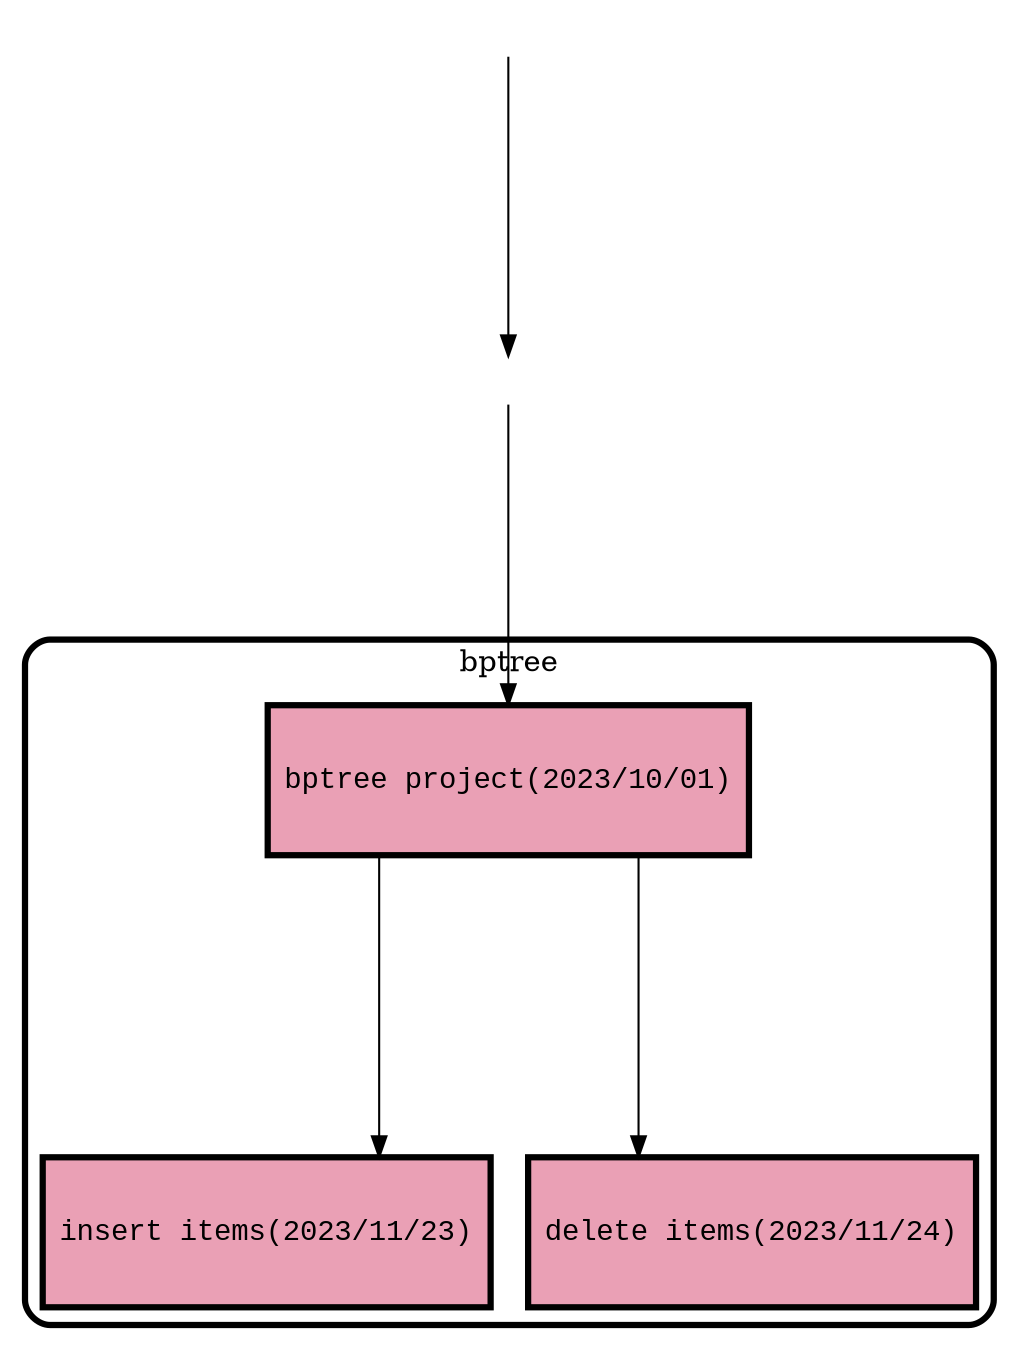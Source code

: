 digraph SubRoadmap {

    rankdir=TB;
    ranksep=2;
    splines=ortho;
    # bgcolor="#f0e2e9";
    node [shape=plaintext];
    edge [splines=compound,margin=0.3]
    // node [margin=0.9,shape=plaintext,fontsize=30];
    // edge [margin=0.9,fontsize=15];

    lihua [label="<start>", image="assets/Li-Hua.png", width=0.01, height=0.01, labelloc=b, fontcolor=white, fontname="Helvetica-bold"];

    algorithm [label="<algorithmExplainedz>", image="assets/algorithmExplainedz.png", width=0.01, height=0.01, labelloc=b, fontcolor=white, fontname="Helvetica-bold"];

    lihua -> algorithm [splines=curved];

    node [shape=record, fontname="Courier New"];

    subgraph cluster_bptree {
        label="bptree";
        style=rounded;
        penwidth=3;
        node [style=filled, penwidth=3, fillcolor="#EAA0B5"];
        cluster_bptree [label="{
            <note20231001>bptree project(2023/10/01)
            }", height=1];
        bptree_insert_stack [label="{
            <note20231123>insert items(2023/11/23)
            }", height=1];
        bptree_delete_stack [label="{
            <note20231124>delete items(2023/11/24)
            }", height=1];
    }

    cluster_bptree -> bptree_insert_stack [splines=curved];
    cluster_bptree -> bptree_delete_stack [splines=curved];

    algorithm -> cluster_bptree [splines=curved];
}
